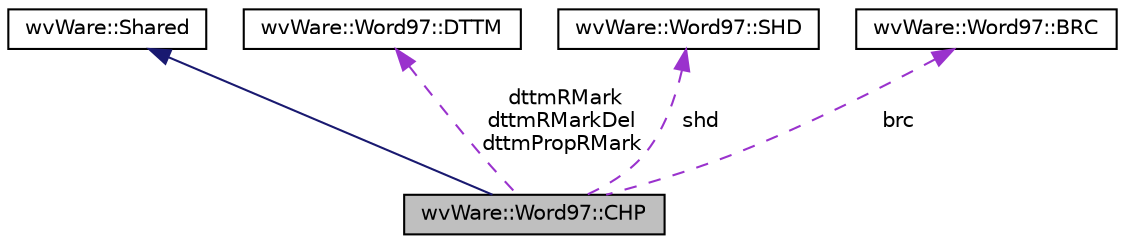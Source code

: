 digraph "wvWare::Word97::CHP"
{
  edge [fontname="Helvetica",fontsize="10",labelfontname="Helvetica",labelfontsize="10"];
  node [fontname="Helvetica",fontsize="10",shape=record];
  Node2 [label="wvWare::Word97::CHP",height=0.2,width=0.4,color="black", fillcolor="grey75", style="filled", fontcolor="black"];
  Node3 -> Node2 [dir="back",color="midnightblue",fontsize="10",style="solid",fontname="Helvetica"];
  Node3 [label="wvWare::Shared",height=0.2,width=0.4,color="black", fillcolor="white", style="filled",URL="$classwv_ware_1_1_shared.html"];
  Node4 -> Node2 [dir="back",color="darkorchid3",fontsize="10",style="dashed",label=" dttmRMark\ndttmRMarkDel\ndttmPropRMark" ,fontname="Helvetica"];
  Node4 [label="wvWare::Word97::DTTM",height=0.2,width=0.4,color="black", fillcolor="white", style="filled",URL="$structwv_ware_1_1_word97_1_1_d_t_t_m.html"];
  Node5 -> Node2 [dir="back",color="darkorchid3",fontsize="10",style="dashed",label=" shd" ,fontname="Helvetica"];
  Node5 [label="wvWare::Word97::SHD",height=0.2,width=0.4,color="black", fillcolor="white", style="filled",URL="$structwv_ware_1_1_word97_1_1_s_h_d.html"];
  Node6 -> Node2 [dir="back",color="darkorchid3",fontsize="10",style="dashed",label=" brc" ,fontname="Helvetica"];
  Node6 [label="wvWare::Word97::BRC",height=0.2,width=0.4,color="black", fillcolor="white", style="filled",URL="$structwv_ware_1_1_word97_1_1_b_r_c.html"];
}
